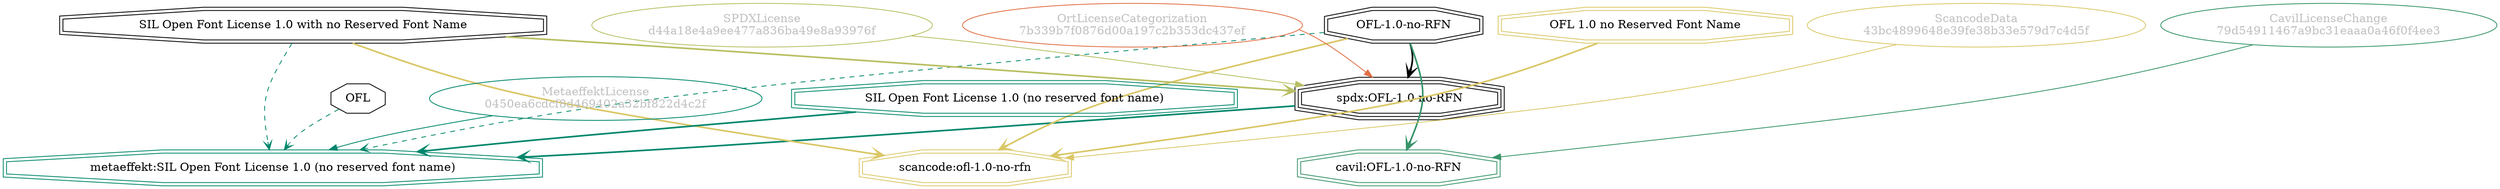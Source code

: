 strict digraph {
    node [shape=box];
    graph [splines=curved];
    3263 [label="SPDXLicense\nd44a18e4a9ee477a836ba49e8a93976f"
         ,fontcolor=gray
         ,color="#b8bf62"
         ,fillcolor="beige;1"
         ,shape=ellipse];
    3264 [label="spdx:OFL-1.0-no-RFN"
         ,shape=tripleoctagon];
    3265 [label="OFL-1.0-no-RFN"
         ,shape=doubleoctagon];
    3266 [label="SIL Open Font License 1.0 with no Reserved Font Name"
         ,shape=doubleoctagon];
    8235 [label=OFL,shape=octagon];
    21131 [label="ScancodeData\n43bc4899648e39fe38b33e579d7c4d5f"
          ,fontcolor=gray
          ,color="#dac767"
          ,fillcolor="beige;1"
          ,shape=ellipse];
    21132 [label="scancode:ofl-1.0-no-rfn"
          ,color="#dac767"
          ,shape=doubleoctagon];
    21133 [label="OFL 1.0 no Reserved Font Name"
          ,color="#dac767"
          ,shape=doubleoctagon];
    35121 [label="OrtLicenseCategorization\n7b339b7f0876d00a197c2b353dc437ef"
          ,fontcolor=gray
          ,color="#e06f45"
          ,fillcolor="beige;1"
          ,shape=ellipse];
    37299 [label="CavilLicenseChange\n79d54911467a9bc31eaaa0a46f0f4ee3"
          ,fontcolor=gray
          ,color="#379469"
          ,fillcolor="beige;1"
          ,shape=ellipse];
    37300 [label="cavil:OFL-1.0-no-RFN"
          ,color="#379469"
          ,shape=doubleoctagon];
    48500 [label="MetaeffektLicense\n0450ea6cdcf8d469402a32bf822d4c2f"
          ,fontcolor=gray
          ,color="#00876c"
          ,fillcolor="beige;1"
          ,shape=ellipse];
    48501 [label="metaeffekt:SIL Open Font License 1.0 (no reserved font name)"
          ,color="#00876c"
          ,shape=doubleoctagon];
    48502 [label="SIL Open Font License 1.0 (no reserved font name)"
          ,color="#00876c"
          ,shape=doubleoctagon];
    3263 -> 3264 [weight=0.5
                 ,color="#b8bf62"];
    3264 -> 48501 [style=bold
                  ,arrowhead=vee
                  ,weight=0.7
                  ,color="#00876c"];
    3265 -> 3264 [style=bold
                 ,arrowhead=vee
                 ,weight=0.7];
    3265 -> 21132 [style=bold
                  ,arrowhead=vee
                  ,weight=0.7
                  ,color="#dac767"];
    3265 -> 37300 [style=bold
                  ,arrowhead=vee
                  ,weight=0.7
                  ,color="#379469"];
    3265 -> 37300 [style=bold
                  ,arrowhead=vee
                  ,weight=0.7
                  ,color="#379469"];
    3265 -> 48501 [style=dashed
                  ,arrowhead=vee
                  ,weight=0.5
                  ,color="#00876c"];
    3266 -> 3264 [style=bold
                 ,arrowhead=vee
                 ,weight=0.7
                 ,color="#b8bf62"];
    3266 -> 21132 [style=bold
                  ,arrowhead=vee
                  ,weight=0.7
                  ,color="#dac767"];
    3266 -> 48501 [style=dashed
                  ,arrowhead=vee
                  ,weight=0.5
                  ,color="#00876c"];
    8235 -> 48501 [style=dashed
                  ,arrowhead=vee
                  ,weight=0.5
                  ,color="#00876c"];
    21131 -> 21132 [weight=0.5
                   ,color="#dac767"];
    21133 -> 21132 [style=bold
                   ,arrowhead=vee
                   ,weight=0.7
                   ,color="#dac767"];
    35121 -> 3264 [weight=0.5
                  ,color="#e06f45"];
    37299 -> 37300 [weight=0.5
                   ,color="#379469"];
    48500 -> 48501 [weight=0.5
                   ,color="#00876c"];
    48502 -> 48501 [style=bold
                   ,arrowhead=vee
                   ,weight=0.7
                   ,color="#00876c"];
}
